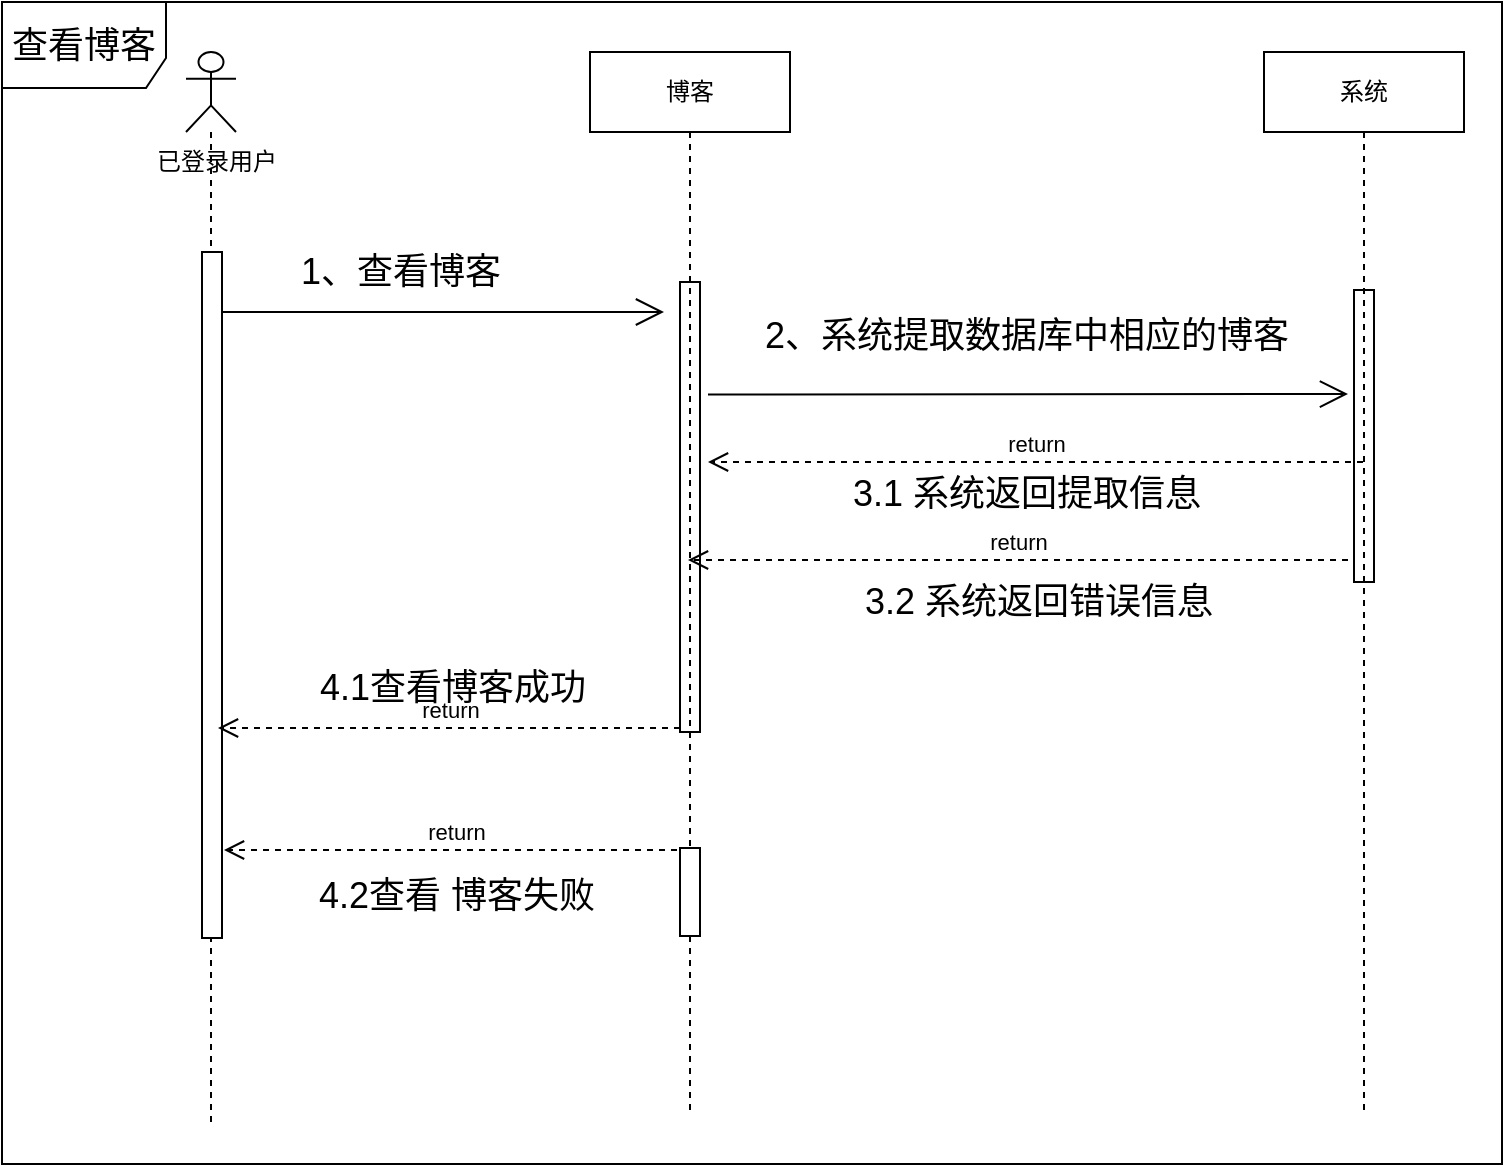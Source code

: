 <mxfile version="15.2.7" type="device"><diagram name="Page-1" id="13e1069c-82ec-6db2-03f1-153e76fe0fe0"><mxGraphModel dx="933" dy="696" grid="0" gridSize="10" guides="1" tooltips="1" connect="1" arrows="1" fold="1" page="1" pageScale="1" pageWidth="3300" pageHeight="2339" background="none" math="0" shadow="0"><root><mxCell id="0"/><mxCell id="1" parent="0"/><mxCell id="_NdyZPAGf0-Aw3WDpC-i-7" value="" style="shape=umlLifeline;participant=umlActor;perimeter=lifelinePerimeter;whiteSpace=wrap;html=1;container=1;collapsible=0;recursiveResize=0;verticalAlign=top;spacingTop=36;outlineConnect=0;" parent="1" vertex="1"><mxGeometry x="579" y="164" width="25" height="537" as="geometry"/></mxCell><mxCell id="-ttaPtg3wCYcIQvfCHT1-5" value="已登录用户" style="text;html=1;align=center;verticalAlign=middle;resizable=0;points=[];autosize=1;strokeColor=none;fillColor=none;" vertex="1" parent="_NdyZPAGf0-Aw3WDpC-i-7"><mxGeometry x="-20" y="46" width="70" height="18" as="geometry"/></mxCell><mxCell id="-ttaPtg3wCYcIQvfCHT1-6" value="" style="html=1;points=[];perimeter=orthogonalPerimeter;" vertex="1" parent="_NdyZPAGf0-Aw3WDpC-i-7"><mxGeometry x="8" y="100" width="10" height="343" as="geometry"/></mxCell><mxCell id="-ttaPtg3wCYcIQvfCHT1-42" value="return" style="html=1;verticalAlign=bottom;endArrow=open;dashed=1;endSize=8;" edge="1" parent="_NdyZPAGf0-Aw3WDpC-i-7"><mxGeometry relative="1" as="geometry"><mxPoint x="247" y="338" as="sourcePoint"/><mxPoint x="16" y="338" as="targetPoint"/></mxGeometry></mxCell><mxCell id="-ttaPtg3wCYcIQvfCHT1-45" value="return" style="html=1;verticalAlign=bottom;endArrow=open;dashed=1;endSize=8;" edge="1" parent="_NdyZPAGf0-Aw3WDpC-i-7" source="-ttaPtg3wCYcIQvfCHT1-34"><mxGeometry relative="1" as="geometry"><mxPoint x="99" y="399" as="sourcePoint"/><mxPoint x="19" y="399" as="targetPoint"/></mxGeometry></mxCell><mxCell id="-ttaPtg3wCYcIQvfCHT1-10" value="" style="html=1;points=[];perimeter=orthogonalPerimeter;" vertex="1" parent="1"><mxGeometry x="826" y="279" width="10" height="225" as="geometry"/></mxCell><mxCell id="-ttaPtg3wCYcIQvfCHT1-12" value="" style="endArrow=open;endFill=1;endSize=12;html=1;" edge="1" parent="1"><mxGeometry width="160" relative="1" as="geometry"><mxPoint x="597" y="294" as="sourcePoint"/><mxPoint x="818" y="294" as="targetPoint"/></mxGeometry></mxCell><mxCell id="-ttaPtg3wCYcIQvfCHT1-13" value="&lt;font style=&quot;font-size: 18px&quot;&gt;1、查看博客&lt;/font&gt;" style="text;html=1;align=center;verticalAlign=middle;resizable=0;points=[];autosize=1;strokeColor=none;fillColor=none;" vertex="1" parent="1"><mxGeometry x="631" y="264" width="110" height="19" as="geometry"/></mxCell><mxCell id="-ttaPtg3wCYcIQvfCHT1-14" value="" style="html=1;points=[];perimeter=orthogonalPerimeter;" vertex="1" parent="1"><mxGeometry x="1163" y="283" width="10" height="146" as="geometry"/></mxCell><mxCell id="-ttaPtg3wCYcIQvfCHT1-15" value="" style="endArrow=open;endFill=1;endSize=12;html=1;" edge="1" parent="1"><mxGeometry width="160" relative="1" as="geometry"><mxPoint x="840" y="335.29" as="sourcePoint"/><mxPoint x="1160" y="335" as="targetPoint"/></mxGeometry></mxCell><mxCell id="-ttaPtg3wCYcIQvfCHT1-16" value="&lt;font style=&quot;font-size: 18px&quot;&gt;2、系统提取数据库中相应的博客&lt;/font&gt;" style="text;html=1;align=center;verticalAlign=middle;resizable=0;points=[];autosize=1;strokeColor=none;fillColor=none;fontSize=16;" vertex="1" parent="1"><mxGeometry x="863" y="294" width="272" height="23" as="geometry"/></mxCell><mxCell id="-ttaPtg3wCYcIQvfCHT1-34" value="博客" style="shape=umlLifeline;perimeter=lifelinePerimeter;whiteSpace=wrap;html=1;container=1;collapsible=0;recursiveResize=0;outlineConnect=0;" vertex="1" parent="1"><mxGeometry x="781" y="164" width="100" height="532" as="geometry"/></mxCell><mxCell id="-ttaPtg3wCYcIQvfCHT1-35" value="return" style="html=1;verticalAlign=bottom;endArrow=open;dashed=1;endSize=8;" edge="1" parent="-ttaPtg3wCYcIQvfCHT1-34"><mxGeometry relative="1" as="geometry"><mxPoint x="386.5" y="205" as="sourcePoint"/><mxPoint x="59" y="205" as="targetPoint"/></mxGeometry></mxCell><mxCell id="-ttaPtg3wCYcIQvfCHT1-40" value="return" style="html=1;verticalAlign=bottom;endArrow=open;dashed=1;endSize=8;" edge="1" parent="-ttaPtg3wCYcIQvfCHT1-34"><mxGeometry relative="1" as="geometry"><mxPoint x="379" y="254" as="sourcePoint"/><mxPoint x="49" y="254" as="targetPoint"/></mxGeometry></mxCell><mxCell id="-ttaPtg3wCYcIQvfCHT1-44" value="" style="html=1;points=[];perimeter=orthogonalPerimeter;" vertex="1" parent="-ttaPtg3wCYcIQvfCHT1-34"><mxGeometry x="45" y="398" width="10" height="44" as="geometry"/></mxCell><mxCell id="-ttaPtg3wCYcIQvfCHT1-36" value="&lt;font style=&quot;font-size: 18px&quot;&gt;3.1 系统返回提取信息&lt;/font&gt;" style="text;html=1;align=center;verticalAlign=middle;resizable=0;points=[];autosize=1;strokeColor=none;fillColor=none;" vertex="1" parent="1"><mxGeometry x="907" y="375" width="184" height="19" as="geometry"/></mxCell><mxCell id="-ttaPtg3wCYcIQvfCHT1-38" value="系统" style="shape=umlLifeline;perimeter=lifelinePerimeter;whiteSpace=wrap;html=1;container=1;collapsible=0;recursiveResize=0;outlineConnect=0;" vertex="1" parent="1"><mxGeometry x="1118" y="164" width="100" height="532" as="geometry"/></mxCell><mxCell id="-ttaPtg3wCYcIQvfCHT1-41" value="&lt;font style=&quot;font-size: 18px&quot;&gt;3.2 系统返回错误信息&lt;/font&gt;" style="text;html=1;align=center;verticalAlign=middle;resizable=0;points=[];autosize=1;strokeColor=none;fillColor=none;" vertex="1" parent="1"><mxGeometry x="913" y="429" width="184" height="19" as="geometry"/></mxCell><mxCell id="-ttaPtg3wCYcIQvfCHT1-43" value="&lt;font style=&quot;font-size: 18px&quot;&gt;4.1查看博客成功&lt;/font&gt;" style="text;html=1;align=center;verticalAlign=middle;resizable=0;points=[];autosize=1;strokeColor=none;fillColor=none;" vertex="1" parent="1"><mxGeometry x="640" y="472" width="143" height="19" as="geometry"/></mxCell><mxCell id="-ttaPtg3wCYcIQvfCHT1-46" value="&lt;font style=&quot;font-size: 18px&quot;&gt;4.2查看 博客失败&lt;/font&gt;" style="text;html=1;align=center;verticalAlign=middle;resizable=0;points=[];autosize=1;strokeColor=none;fillColor=none;" vertex="1" parent="1"><mxGeometry x="640" y="576" width="148" height="19" as="geometry"/></mxCell><mxCell id="-ttaPtg3wCYcIQvfCHT1-48" value="&lt;font style=&quot;font-size: 18px&quot;&gt;查看博客&lt;/font&gt;" style="shape=umlFrame;whiteSpace=wrap;html=1;width=82;height=43;" vertex="1" parent="1"><mxGeometry x="487" y="139" width="750" height="581" as="geometry"/></mxCell></root></mxGraphModel></diagram></mxfile>